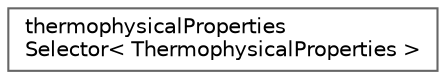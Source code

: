 digraph "Graphical Class Hierarchy"
{
 // LATEX_PDF_SIZE
  bgcolor="transparent";
  edge [fontname=Helvetica,fontsize=10,labelfontname=Helvetica,labelfontsize=10];
  node [fontname=Helvetica,fontsize=10,shape=box,height=0.2,width=0.4];
  rankdir="LR";
  Node0 [id="Node000000",label="thermophysicalProperties\lSelector\< ThermophysicalProperties \>",height=0.2,width=0.4,color="grey40", fillcolor="white", style="filled",URL="$classFoam_1_1thermophysicalPropertiesSelector.html",tooltip="Wrapper class providing run-time selection of thermophysicalProperties for the templated thermodynami..."];
}
